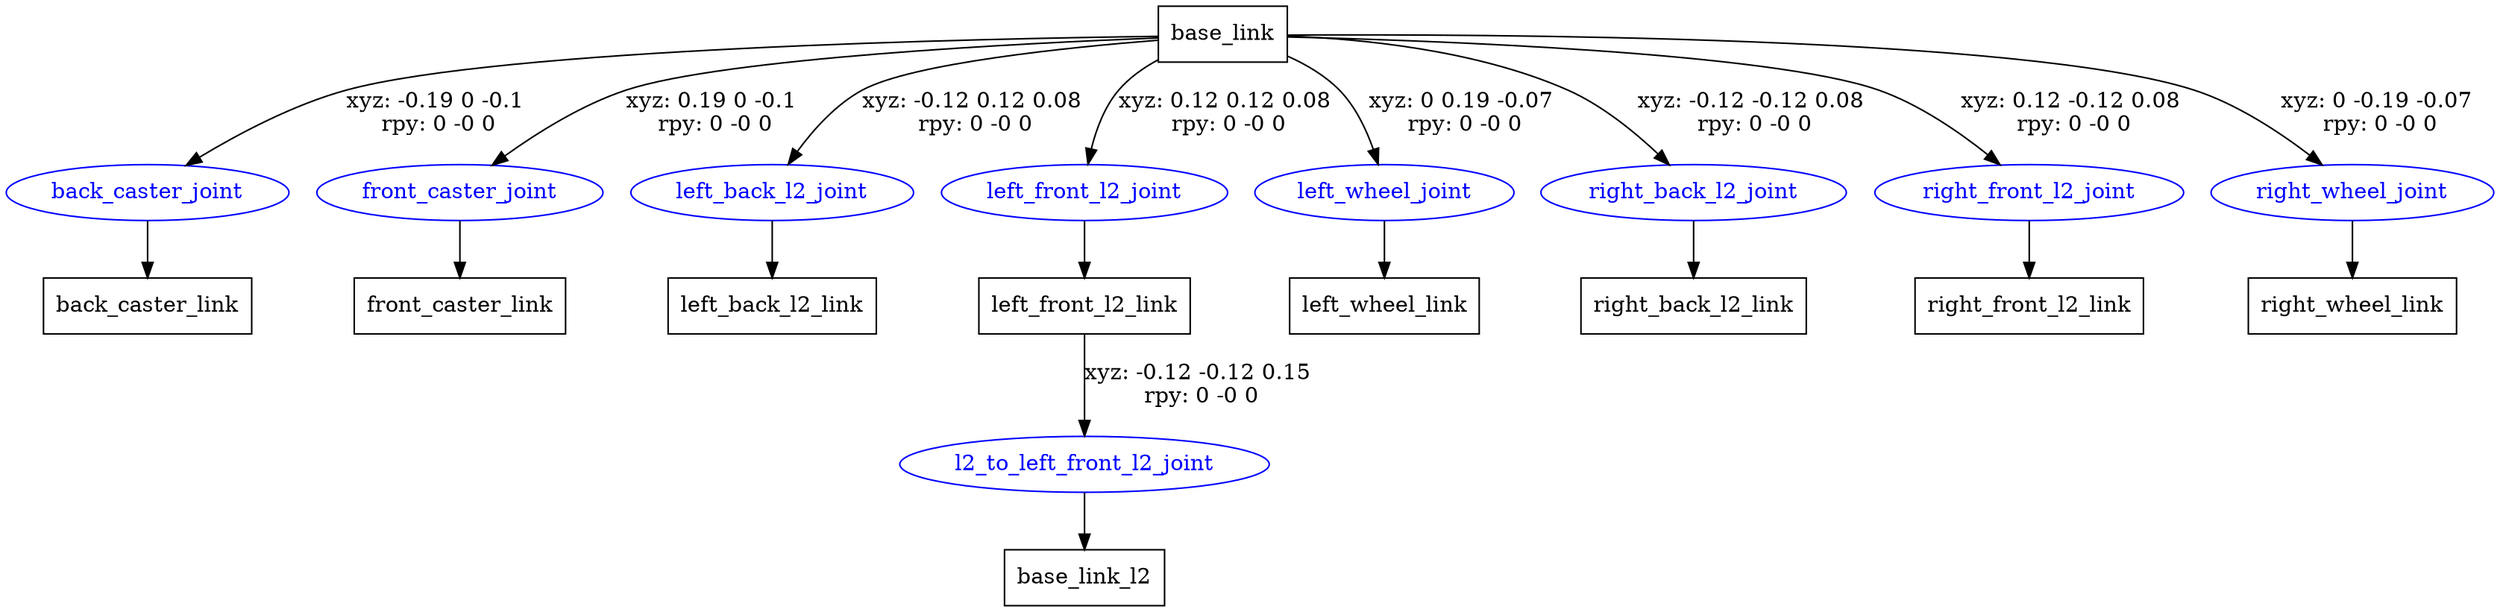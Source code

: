 digraph G {
node [shape=box];
"base_link" [label="base_link"];
"back_caster_link" [label="back_caster_link"];
"front_caster_link" [label="front_caster_link"];
"left_back_l2_link" [label="left_back_l2_link"];
"left_front_l2_link" [label="left_front_l2_link"];
"base_link_l2" [label="base_link_l2"];
"left_wheel_link" [label="left_wheel_link"];
"right_back_l2_link" [label="right_back_l2_link"];
"right_front_l2_link" [label="right_front_l2_link"];
"right_wheel_link" [label="right_wheel_link"];
node [shape=ellipse, color=blue, fontcolor=blue];
"base_link" -> "back_caster_joint" [label="xyz: -0.19 0 -0.1 \nrpy: 0 -0 0"]
"back_caster_joint" -> "back_caster_link"
"base_link" -> "front_caster_joint" [label="xyz: 0.19 0 -0.1 \nrpy: 0 -0 0"]
"front_caster_joint" -> "front_caster_link"
"base_link" -> "left_back_l2_joint" [label="xyz: -0.12 0.12 0.08 \nrpy: 0 -0 0"]
"left_back_l2_joint" -> "left_back_l2_link"
"base_link" -> "left_front_l2_joint" [label="xyz: 0.12 0.12 0.08 \nrpy: 0 -0 0"]
"left_front_l2_joint" -> "left_front_l2_link"
"left_front_l2_link" -> "l2_to_left_front_l2_joint" [label="xyz: -0.12 -0.12 0.15 \nrpy: 0 -0 0"]
"l2_to_left_front_l2_joint" -> "base_link_l2"
"base_link" -> "left_wheel_joint" [label="xyz: 0 0.19 -0.07 \nrpy: 0 -0 0"]
"left_wheel_joint" -> "left_wheel_link"
"base_link" -> "right_back_l2_joint" [label="xyz: -0.12 -0.12 0.08 \nrpy: 0 -0 0"]
"right_back_l2_joint" -> "right_back_l2_link"
"base_link" -> "right_front_l2_joint" [label="xyz: 0.12 -0.12 0.08 \nrpy: 0 -0 0"]
"right_front_l2_joint" -> "right_front_l2_link"
"base_link" -> "right_wheel_joint" [label="xyz: 0 -0.19 -0.07 \nrpy: 0 -0 0"]
"right_wheel_joint" -> "right_wheel_link"
}
